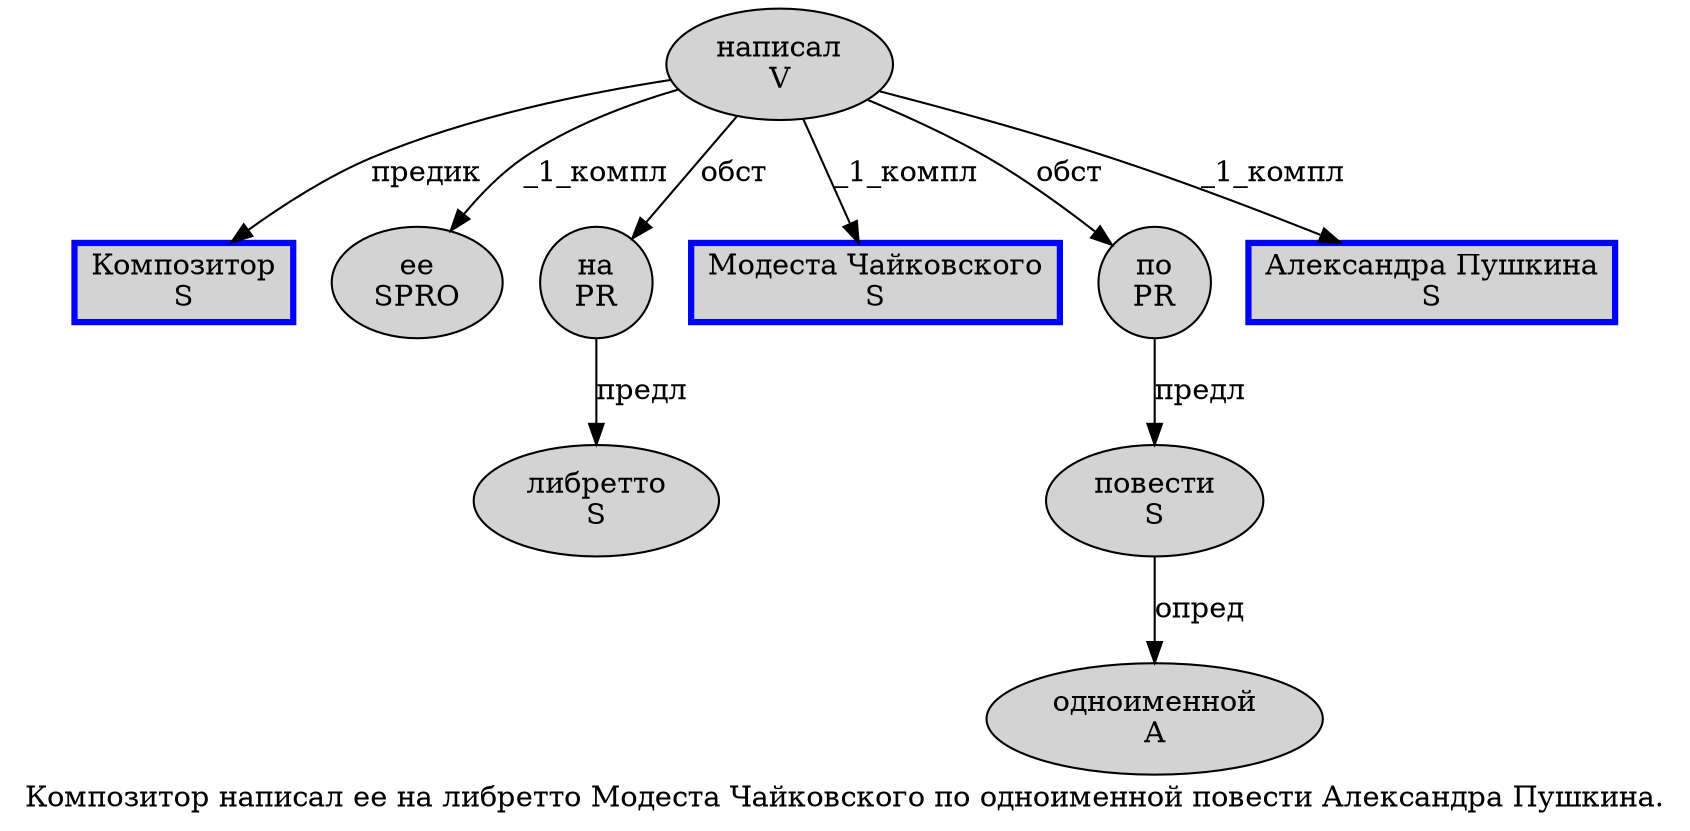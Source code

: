 digraph SENTENCE_33 {
	graph [label="Композитор написал ее на либретто Модеста Чайковского по одноименной повести Александра Пушкина."]
	node [style=filled]
		0 [label="Композитор
S" color=blue fillcolor=lightgray penwidth=3 shape=box]
		1 [label="написал
V" color="" fillcolor=lightgray penwidth=1 shape=ellipse]
		2 [label="ее
SPRO" color="" fillcolor=lightgray penwidth=1 shape=ellipse]
		3 [label="на
PR" color="" fillcolor=lightgray penwidth=1 shape=ellipse]
		4 [label="либретто
S" color="" fillcolor=lightgray penwidth=1 shape=ellipse]
		5 [label="Модеста Чайковского
S" color=blue fillcolor=lightgray penwidth=3 shape=box]
		6 [label="по
PR" color="" fillcolor=lightgray penwidth=1 shape=ellipse]
		7 [label="одноименной
A" color="" fillcolor=lightgray penwidth=1 shape=ellipse]
		8 [label="повести
S" color="" fillcolor=lightgray penwidth=1 shape=ellipse]
		9 [label="Александра Пушкина
S" color=blue fillcolor=lightgray penwidth=3 shape=box]
			8 -> 7 [label="опред"]
			6 -> 8 [label="предл"]
			1 -> 0 [label="предик"]
			1 -> 2 [label="_1_компл"]
			1 -> 3 [label="обст"]
			1 -> 5 [label="_1_компл"]
			1 -> 6 [label="обст"]
			1 -> 9 [label="_1_компл"]
			3 -> 4 [label="предл"]
}